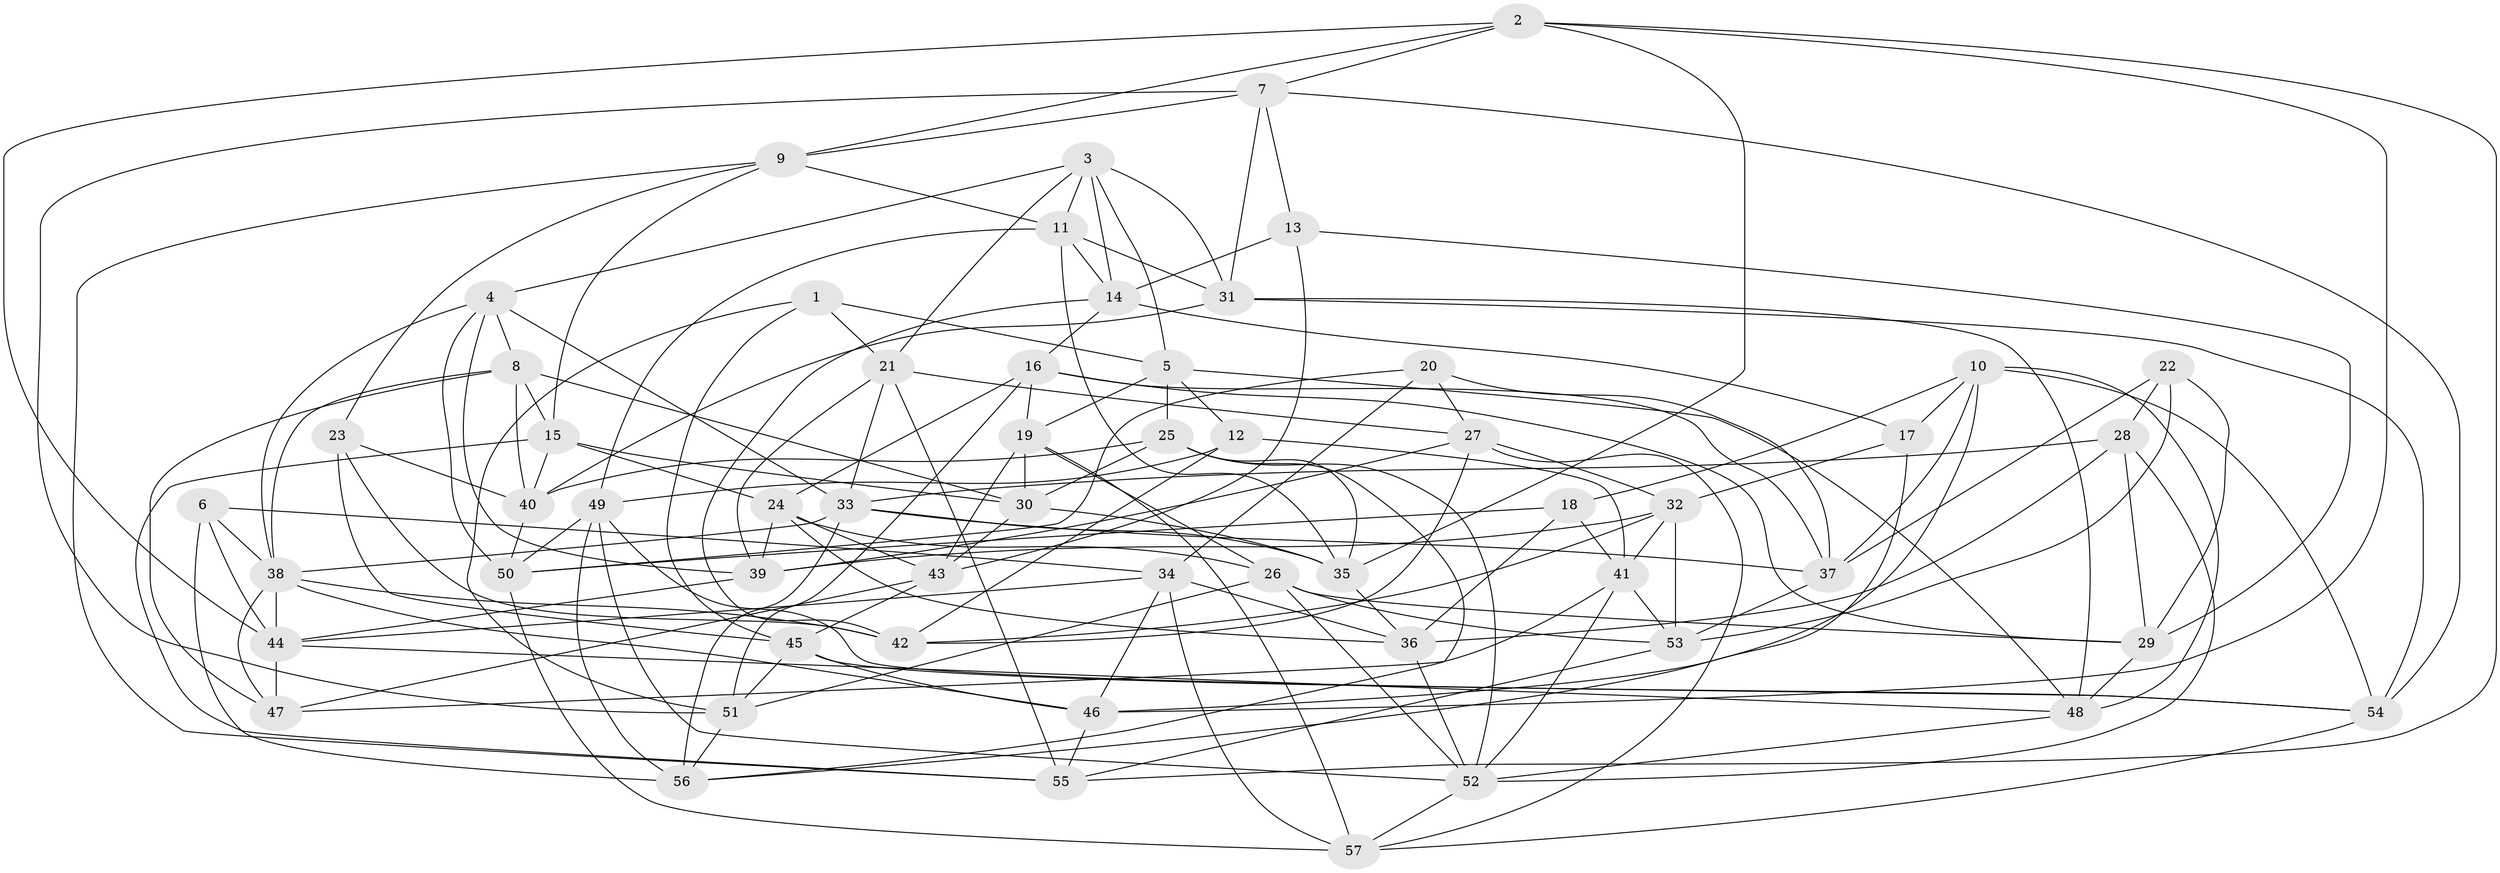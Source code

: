 // original degree distribution, {4: 1.0}
// Generated by graph-tools (version 1.1) at 2025/50/03/09/25 03:50:46]
// undirected, 57 vertices, 164 edges
graph export_dot {
graph [start="1"]
  node [color=gray90,style=filled];
  1;
  2;
  3;
  4;
  5;
  6;
  7;
  8;
  9;
  10;
  11;
  12;
  13;
  14;
  15;
  16;
  17;
  18;
  19;
  20;
  21;
  22;
  23;
  24;
  25;
  26;
  27;
  28;
  29;
  30;
  31;
  32;
  33;
  34;
  35;
  36;
  37;
  38;
  39;
  40;
  41;
  42;
  43;
  44;
  45;
  46;
  47;
  48;
  49;
  50;
  51;
  52;
  53;
  54;
  55;
  56;
  57;
  1 -- 5 [weight=1.0];
  1 -- 21 [weight=1.0];
  1 -- 45 [weight=1.0];
  1 -- 51 [weight=1.0];
  2 -- 7 [weight=1.0];
  2 -- 9 [weight=1.0];
  2 -- 35 [weight=1.0];
  2 -- 44 [weight=1.0];
  2 -- 46 [weight=1.0];
  2 -- 55 [weight=1.0];
  3 -- 4 [weight=1.0];
  3 -- 5 [weight=1.0];
  3 -- 11 [weight=1.0];
  3 -- 14 [weight=1.0];
  3 -- 21 [weight=1.0];
  3 -- 31 [weight=1.0];
  4 -- 8 [weight=1.0];
  4 -- 33 [weight=1.0];
  4 -- 38 [weight=1.0];
  4 -- 39 [weight=1.0];
  4 -- 50 [weight=1.0];
  5 -- 12 [weight=1.0];
  5 -- 19 [weight=1.0];
  5 -- 25 [weight=1.0];
  5 -- 48 [weight=1.0];
  6 -- 34 [weight=1.0];
  6 -- 38 [weight=1.0];
  6 -- 44 [weight=1.0];
  6 -- 56 [weight=1.0];
  7 -- 9 [weight=1.0];
  7 -- 13 [weight=1.0];
  7 -- 31 [weight=1.0];
  7 -- 51 [weight=1.0];
  7 -- 54 [weight=1.0];
  8 -- 15 [weight=1.0];
  8 -- 30 [weight=1.0];
  8 -- 38 [weight=1.0];
  8 -- 40 [weight=1.0];
  8 -- 47 [weight=1.0];
  9 -- 11 [weight=1.0];
  9 -- 15 [weight=1.0];
  9 -- 23 [weight=1.0];
  9 -- 55 [weight=1.0];
  10 -- 17 [weight=1.0];
  10 -- 18 [weight=1.0];
  10 -- 37 [weight=1.0];
  10 -- 46 [weight=1.0];
  10 -- 48 [weight=1.0];
  10 -- 54 [weight=1.0];
  11 -- 14 [weight=1.0];
  11 -- 31 [weight=1.0];
  11 -- 35 [weight=1.0];
  11 -- 49 [weight=1.0];
  12 -- 41 [weight=1.0];
  12 -- 42 [weight=1.0];
  12 -- 49 [weight=1.0];
  13 -- 14 [weight=1.0];
  13 -- 29 [weight=1.0];
  13 -- 43 [weight=1.0];
  14 -- 16 [weight=1.0];
  14 -- 17 [weight=1.0];
  14 -- 42 [weight=1.0];
  15 -- 24 [weight=1.0];
  15 -- 30 [weight=1.0];
  15 -- 40 [weight=1.0];
  15 -- 55 [weight=1.0];
  16 -- 19 [weight=1.0];
  16 -- 24 [weight=1.0];
  16 -- 29 [weight=1.0];
  16 -- 37 [weight=1.0];
  16 -- 51 [weight=1.0];
  17 -- 32 [weight=1.0];
  17 -- 56 [weight=1.0];
  18 -- 36 [weight=1.0];
  18 -- 41 [weight=1.0];
  18 -- 50 [weight=1.0];
  19 -- 26 [weight=1.0];
  19 -- 30 [weight=1.0];
  19 -- 43 [weight=1.0];
  19 -- 57 [weight=1.0];
  20 -- 27 [weight=1.0];
  20 -- 34 [weight=1.0];
  20 -- 37 [weight=1.0];
  20 -- 50 [weight=1.0];
  21 -- 27 [weight=1.0];
  21 -- 33 [weight=1.0];
  21 -- 39 [weight=1.0];
  21 -- 55 [weight=1.0];
  22 -- 28 [weight=1.0];
  22 -- 29 [weight=1.0];
  22 -- 37 [weight=1.0];
  22 -- 53 [weight=1.0];
  23 -- 40 [weight=1.0];
  23 -- 42 [weight=1.0];
  23 -- 45 [weight=1.0];
  24 -- 26 [weight=1.0];
  24 -- 36 [weight=1.0];
  24 -- 39 [weight=1.0];
  24 -- 43 [weight=1.0];
  25 -- 30 [weight=1.0];
  25 -- 35 [weight=1.0];
  25 -- 40 [weight=1.0];
  25 -- 52 [weight=1.0];
  25 -- 56 [weight=1.0];
  26 -- 29 [weight=1.0];
  26 -- 51 [weight=1.0];
  26 -- 52 [weight=1.0];
  26 -- 53 [weight=1.0];
  27 -- 32 [weight=1.0];
  27 -- 39 [weight=1.0];
  27 -- 42 [weight=1.0];
  27 -- 57 [weight=1.0];
  28 -- 29 [weight=1.0];
  28 -- 33 [weight=2.0];
  28 -- 36 [weight=1.0];
  28 -- 52 [weight=1.0];
  29 -- 48 [weight=1.0];
  30 -- 35 [weight=1.0];
  30 -- 43 [weight=1.0];
  31 -- 40 [weight=1.0];
  31 -- 48 [weight=1.0];
  31 -- 54 [weight=1.0];
  32 -- 39 [weight=1.0];
  32 -- 41 [weight=1.0];
  32 -- 42 [weight=1.0];
  32 -- 53 [weight=1.0];
  33 -- 35 [weight=1.0];
  33 -- 37 [weight=1.0];
  33 -- 38 [weight=1.0];
  33 -- 56 [weight=1.0];
  34 -- 36 [weight=1.0];
  34 -- 44 [weight=1.0];
  34 -- 46 [weight=1.0];
  34 -- 57 [weight=1.0];
  35 -- 36 [weight=1.0];
  36 -- 52 [weight=1.0];
  37 -- 53 [weight=1.0];
  38 -- 42 [weight=1.0];
  38 -- 44 [weight=1.0];
  38 -- 46 [weight=1.0];
  38 -- 47 [weight=1.0];
  39 -- 44 [weight=1.0];
  40 -- 50 [weight=1.0];
  41 -- 47 [weight=1.0];
  41 -- 52 [weight=1.0];
  41 -- 53 [weight=1.0];
  43 -- 45 [weight=1.0];
  43 -- 47 [weight=1.0];
  44 -- 47 [weight=2.0];
  44 -- 48 [weight=1.0];
  45 -- 46 [weight=1.0];
  45 -- 51 [weight=1.0];
  45 -- 54 [weight=1.0];
  46 -- 55 [weight=1.0];
  48 -- 52 [weight=1.0];
  49 -- 50 [weight=1.0];
  49 -- 52 [weight=1.0];
  49 -- 54 [weight=1.0];
  49 -- 56 [weight=1.0];
  50 -- 57 [weight=1.0];
  51 -- 56 [weight=1.0];
  52 -- 57 [weight=1.0];
  53 -- 55 [weight=1.0];
  54 -- 57 [weight=1.0];
}

